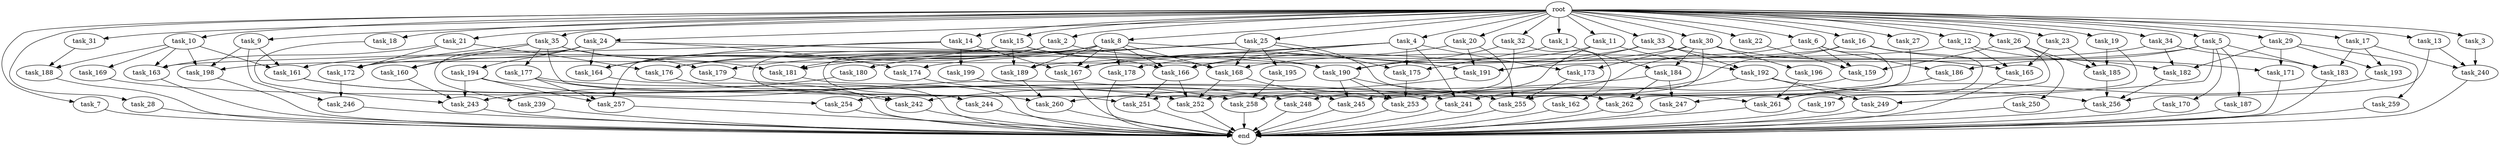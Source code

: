 digraph G {
  root [size="0.000000"];
  task_1 [size="1024.000000"];
  task_2 [size="1024.000000"];
  task_3 [size="1024.000000"];
  task_4 [size="1024.000000"];
  task_5 [size="1024.000000"];
  task_6 [size="1024.000000"];
  task_7 [size="1024.000000"];
  task_8 [size="1024.000000"];
  task_9 [size="1024.000000"];
  task_10 [size="1024.000000"];
  task_11 [size="1024.000000"];
  task_12 [size="1024.000000"];
  task_13 [size="1024.000000"];
  task_14 [size="1024.000000"];
  task_15 [size="1024.000000"];
  task_16 [size="1024.000000"];
  task_17 [size="1024.000000"];
  task_18 [size="1024.000000"];
  task_19 [size="1024.000000"];
  task_20 [size="1024.000000"];
  task_21 [size="1024.000000"];
  task_22 [size="1024.000000"];
  task_23 [size="1024.000000"];
  task_24 [size="1024.000000"];
  task_25 [size="1024.000000"];
  task_26 [size="1024.000000"];
  task_27 [size="1024.000000"];
  task_28 [size="1024.000000"];
  task_29 [size="1024.000000"];
  task_30 [size="1024.000000"];
  task_31 [size="1024.000000"];
  task_32 [size="1024.000000"];
  task_33 [size="1024.000000"];
  task_34 [size="1024.000000"];
  task_35 [size="1024.000000"];
  task_159 [size="635655159808.000000"];
  task_160 [size="171798691840.000000"];
  task_161 [size="1812476198912.000000"];
  task_162 [size="137438953472.000000"];
  task_163 [size="1185410973696.000000"];
  task_164 [size="1211180777472.000000"];
  task_165 [size="1176821039104.000000"];
  task_166 [size="2723009265664.000000"];
  task_167 [size="2190433320960.000000"];
  task_168 [size="2319282339840.000000"];
  task_169 [size="420906795008.000000"];
  task_170 [size="695784701952.000000"];
  task_171 [size="352187318272.000000"];
  task_172 [size="721554505728.000000"];
  task_173 [size="1168231104512.000000"];
  task_174 [size="352187318272.000000"];
  task_175 [size="1769526525952.000000"];
  task_176 [size="979252543488.000000"];
  task_177 [size="34359738368.000000"];
  task_178 [size="833223655424.000000"];
  task_179 [size="249108103168.000000"];
  task_180 [size="695784701952.000000"];
  task_181 [size="944892805120.000000"];
  task_182 [size="1460288880640.000000"];
  task_183 [size="2104533975040.000000"];
  task_184 [size="1005022347264.000000"];
  task_185 [size="1589137899520.000000"];
  task_186 [size="833223655424.000000"];
  task_187 [size="695784701952.000000"];
  task_188 [size="730144440320.000000"];
  task_189 [size="2413771620352.000000"];
  task_190 [size="523986010112.000000"];
  task_191 [size="1949915152384.000000"];
  task_192 [size="455266533376.000000"];
  task_193 [size="1073741824000.000000"];
  task_194 [size="137438953472.000000"];
  task_195 [size="214748364800.000000"];
  task_196 [size="309237645312.000000"];
  task_197 [size="695784701952.000000"];
  task_198 [size="1812476198912.000000"];
  task_199 [size="214748364800.000000"];
  task_239 [size="137438953472.000000"];
  task_240 [size="1717986918400.000000"];
  task_241 [size="1589137899520.000000"];
  task_242 [size="2138893713408.000000"];
  task_243 [size="1331439861760.000000"];
  task_244 [size="214748364800.000000"];
  task_245 [size="481036337152.000000"];
  task_246 [size="910533066752.000000"];
  task_247 [size="1099511627776.000000"];
  task_248 [size="343597383680.000000"];
  task_249 [size="1245540515840.000000"];
  task_250 [size="420906795008.000000"];
  task_251 [size="386547056640.000000"];
  task_252 [size="1168231104512.000000"];
  task_253 [size="927712935936.000000"];
  task_254 [size="1116691496960.000000"];
  task_255 [size="858993459200.000000"];
  task_256 [size="1657857376256.000000"];
  task_257 [size="1855425871872.000000"];
  task_258 [size="867583393792.000000"];
  task_259 [size="214748364800.000000"];
  task_260 [size="721554505728.000000"];
  task_261 [size="1906965479424.000000"];
  task_262 [size="1623497637888.000000"];
  end [size="0.000000"];

  root -> task_1 [size="1.000000"];
  root -> task_2 [size="1.000000"];
  root -> task_3 [size="1.000000"];
  root -> task_4 [size="1.000000"];
  root -> task_5 [size="1.000000"];
  root -> task_6 [size="1.000000"];
  root -> task_7 [size="1.000000"];
  root -> task_8 [size="1.000000"];
  root -> task_9 [size="1.000000"];
  root -> task_10 [size="1.000000"];
  root -> task_11 [size="1.000000"];
  root -> task_12 [size="1.000000"];
  root -> task_13 [size="1.000000"];
  root -> task_14 [size="1.000000"];
  root -> task_15 [size="1.000000"];
  root -> task_16 [size="1.000000"];
  root -> task_17 [size="1.000000"];
  root -> task_18 [size="1.000000"];
  root -> task_19 [size="1.000000"];
  root -> task_20 [size="1.000000"];
  root -> task_21 [size="1.000000"];
  root -> task_22 [size="1.000000"];
  root -> task_23 [size="1.000000"];
  root -> task_24 [size="1.000000"];
  root -> task_25 [size="1.000000"];
  root -> task_26 [size="1.000000"];
  root -> task_27 [size="1.000000"];
  root -> task_28 [size="1.000000"];
  root -> task_29 [size="1.000000"];
  root -> task_30 [size="1.000000"];
  root -> task_31 [size="1.000000"];
  root -> task_32 [size="1.000000"];
  root -> task_33 [size="1.000000"];
  root -> task_34 [size="1.000000"];
  root -> task_35 [size="1.000000"];
  task_1 -> task_175 [size="679477248.000000"];
  task_1 -> task_184 [size="679477248.000000"];
  task_2 -> task_176 [size="209715200.000000"];
  task_2 -> task_181 [size="209715200.000000"];
  task_2 -> task_190 [size="209715200.000000"];
  task_2 -> task_244 [size="209715200.000000"];
  task_2 -> task_251 [size="209715200.000000"];
  task_3 -> task_240 [size="301989888.000000"];
  task_4 -> task_166 [size="838860800.000000"];
  task_4 -> task_167 [size="838860800.000000"];
  task_4 -> task_173 [size="838860800.000000"];
  task_4 -> task_175 [size="838860800.000000"];
  task_4 -> task_189 [size="838860800.000000"];
  task_4 -> task_241 [size="838860800.000000"];
  task_5 -> task_170 [size="679477248.000000"];
  task_5 -> task_183 [size="679477248.000000"];
  task_5 -> task_186 [size="679477248.000000"];
  task_5 -> task_187 [size="679477248.000000"];
  task_5 -> task_191 [size="679477248.000000"];
  task_5 -> task_249 [size="679477248.000000"];
  task_6 -> task_159 [size="134217728.000000"];
  task_6 -> task_186 [size="134217728.000000"];
  task_6 -> task_252 [size="134217728.000000"];
  task_6 -> task_255 [size="134217728.000000"];
  task_7 -> end [size="1.000000"];
  task_8 -> task_161 [size="679477248.000000"];
  task_8 -> task_166 [size="679477248.000000"];
  task_8 -> task_167 [size="679477248.000000"];
  task_8 -> task_168 [size="679477248.000000"];
  task_8 -> task_178 [size="679477248.000000"];
  task_8 -> task_180 [size="679477248.000000"];
  task_8 -> task_181 [size="679477248.000000"];
  task_8 -> task_189 [size="679477248.000000"];
  task_8 -> task_191 [size="679477248.000000"];
  task_9 -> task_161 [size="679477248.000000"];
  task_9 -> task_198 [size="679477248.000000"];
  task_9 -> task_246 [size="679477248.000000"];
  task_10 -> task_161 [size="411041792.000000"];
  task_10 -> task_163 [size="411041792.000000"];
  task_10 -> task_169 [size="411041792.000000"];
  task_10 -> task_188 [size="411041792.000000"];
  task_10 -> task_198 [size="411041792.000000"];
  task_11 -> task_190 [size="33554432.000000"];
  task_11 -> task_192 [size="33554432.000000"];
  task_11 -> task_248 [size="33554432.000000"];
  task_12 -> task_165 [size="134217728.000000"];
  task_12 -> task_171 [size="134217728.000000"];
  task_12 -> task_172 [size="134217728.000000"];
  task_13 -> task_240 [size="536870912.000000"];
  task_13 -> task_256 [size="536870912.000000"];
  task_14 -> task_163 [size="209715200.000000"];
  task_14 -> task_164 [size="209715200.000000"];
  task_14 -> task_167 [size="209715200.000000"];
  task_14 -> task_199 [size="209715200.000000"];
  task_15 -> task_164 [size="838860800.000000"];
  task_15 -> task_166 [size="838860800.000000"];
  task_15 -> task_168 [size="838860800.000000"];
  task_15 -> task_189 [size="838860800.000000"];
  task_15 -> task_257 [size="838860800.000000"];
  task_16 -> task_182 [size="679477248.000000"];
  task_16 -> task_197 [size="679477248.000000"];
  task_16 -> task_198 [size="679477248.000000"];
  task_16 -> task_258 [size="679477248.000000"];
  task_17 -> task_183 [size="838860800.000000"];
  task_17 -> task_193 [size="838860800.000000"];
  task_17 -> task_240 [size="838860800.000000"];
  task_18 -> task_243 [size="411041792.000000"];
  task_19 -> task_185 [size="838860800.000000"];
  task_19 -> task_262 [size="838860800.000000"];
  task_20 -> task_178 [size="134217728.000000"];
  task_20 -> task_191 [size="134217728.000000"];
  task_20 -> task_255 [size="134217728.000000"];
  task_21 -> task_163 [size="536870912.000000"];
  task_21 -> task_172 [size="536870912.000000"];
  task_21 -> task_176 [size="536870912.000000"];
  task_22 -> task_159 [size="75497472.000000"];
  task_23 -> task_165 [size="301989888.000000"];
  task_23 -> task_185 [size="301989888.000000"];
  task_24 -> task_160 [size="134217728.000000"];
  task_24 -> task_164 [size="134217728.000000"];
  task_24 -> task_174 [size="134217728.000000"];
  task_24 -> task_190 [size="134217728.000000"];
  task_24 -> task_194 [size="134217728.000000"];
  task_24 -> task_239 [size="134217728.000000"];
  task_25 -> task_168 [size="209715200.000000"];
  task_25 -> task_174 [size="209715200.000000"];
  task_25 -> task_175 [size="209715200.000000"];
  task_25 -> task_176 [size="209715200.000000"];
  task_25 -> task_179 [size="209715200.000000"];
  task_25 -> task_195 [size="209715200.000000"];
  task_25 -> task_262 [size="209715200.000000"];
  task_26 -> task_159 [size="411041792.000000"];
  task_26 -> task_185 [size="411041792.000000"];
  task_26 -> task_250 [size="411041792.000000"];
  task_26 -> task_254 [size="411041792.000000"];
  task_27 -> task_247 [size="536870912.000000"];
  task_28 -> end [size="1.000000"];
  task_29 -> task_171 [size="209715200.000000"];
  task_29 -> task_182 [size="209715200.000000"];
  task_29 -> task_193 [size="209715200.000000"];
  task_29 -> task_259 [size="209715200.000000"];
  task_30 -> task_165 [size="301989888.000000"];
  task_30 -> task_166 [size="301989888.000000"];
  task_30 -> task_173 [size="301989888.000000"];
  task_30 -> task_184 [size="301989888.000000"];
  task_30 -> task_196 [size="301989888.000000"];
  task_30 -> task_245 [size="301989888.000000"];
  task_31 -> task_188 [size="301989888.000000"];
  task_32 -> task_162 [size="134217728.000000"];
  task_32 -> task_190 [size="134217728.000000"];
  task_32 -> task_251 [size="134217728.000000"];
  task_33 -> task_165 [size="411041792.000000"];
  task_33 -> task_167 [size="411041792.000000"];
  task_33 -> task_191 [size="411041792.000000"];
  task_33 -> task_192 [size="411041792.000000"];
  task_34 -> task_168 [size="536870912.000000"];
  task_34 -> task_182 [size="536870912.000000"];
  task_34 -> task_183 [size="536870912.000000"];
  task_35 -> task_160 [size="33554432.000000"];
  task_35 -> task_172 [size="33554432.000000"];
  task_35 -> task_177 [size="33554432.000000"];
  task_35 -> task_179 [size="33554432.000000"];
  task_35 -> task_181 [size="33554432.000000"];
  task_35 -> task_260 [size="33554432.000000"];
  task_159 -> task_241 [size="679477248.000000"];
  task_160 -> task_243 [size="75497472.000000"];
  task_161 -> task_241 [size="33554432.000000"];
  task_161 -> task_253 [size="33554432.000000"];
  task_162 -> end [size="1.000000"];
  task_163 -> end [size="1.000000"];
  task_164 -> end [size="1.000000"];
  task_165 -> end [size="1.000000"];
  task_166 -> task_251 [size="33554432.000000"];
  task_166 -> task_252 [size="33554432.000000"];
  task_167 -> end [size="1.000000"];
  task_168 -> task_245 [size="134217728.000000"];
  task_168 -> task_252 [size="134217728.000000"];
  task_169 -> task_254 [size="679477248.000000"];
  task_170 -> end [size="1.000000"];
  task_171 -> end [size="1.000000"];
  task_172 -> task_246 [size="209715200.000000"];
  task_173 -> task_255 [size="536870912.000000"];
  task_174 -> task_248 [size="301989888.000000"];
  task_175 -> task_253 [size="301989888.000000"];
  task_176 -> task_242 [size="838860800.000000"];
  task_177 -> task_242 [size="838860800.000000"];
  task_177 -> task_252 [size="838860800.000000"];
  task_177 -> task_257 [size="838860800.000000"];
  task_178 -> end [size="1.000000"];
  task_179 -> end [size="1.000000"];
  task_180 -> task_243 [size="679477248.000000"];
  task_181 -> end [size="1.000000"];
  task_182 -> task_256 [size="411041792.000000"];
  task_183 -> end [size="1.000000"];
  task_184 -> task_247 [size="536870912.000000"];
  task_184 -> task_260 [size="536870912.000000"];
  task_184 -> task_262 [size="536870912.000000"];
  task_185 -> task_256 [size="134217728.000000"];
  task_186 -> task_261 [size="838860800.000000"];
  task_187 -> end [size="1.000000"];
  task_188 -> end [size="1.000000"];
  task_189 -> task_260 [size="134217728.000000"];
  task_190 -> task_245 [size="33554432.000000"];
  task_190 -> task_253 [size="33554432.000000"];
  task_190 -> task_255 [size="33554432.000000"];
  task_191 -> task_242 [size="411041792.000000"];
  task_192 -> task_249 [size="536870912.000000"];
  task_192 -> task_253 [size="536870912.000000"];
  task_192 -> task_256 [size="536870912.000000"];
  task_193 -> task_261 [size="209715200.000000"];
  task_194 -> task_243 [size="134217728.000000"];
  task_194 -> task_257 [size="134217728.000000"];
  task_194 -> task_258 [size="134217728.000000"];
  task_195 -> task_258 [size="33554432.000000"];
  task_196 -> task_261 [size="134217728.000000"];
  task_197 -> end [size="1.000000"];
  task_198 -> end [size="1.000000"];
  task_199 -> task_261 [size="679477248.000000"];
  task_239 -> end [size="1.000000"];
  task_240 -> end [size="1.000000"];
  task_241 -> end [size="1.000000"];
  task_242 -> end [size="1.000000"];
  task_243 -> end [size="1.000000"];
  task_244 -> end [size="1.000000"];
  task_245 -> end [size="1.000000"];
  task_246 -> end [size="1.000000"];
  task_247 -> end [size="1.000000"];
  task_248 -> end [size="1.000000"];
  task_249 -> end [size="1.000000"];
  task_250 -> end [size="1.000000"];
  task_251 -> end [size="1.000000"];
  task_252 -> end [size="1.000000"];
  task_253 -> end [size="1.000000"];
  task_254 -> end [size="1.000000"];
  task_255 -> end [size="1.000000"];
  task_256 -> end [size="1.000000"];
  task_257 -> end [size="1.000000"];
  task_258 -> end [size="1.000000"];
  task_259 -> end [size="1.000000"];
  task_260 -> end [size="1.000000"];
  task_261 -> end [size="1.000000"];
  task_262 -> end [size="1.000000"];
}
